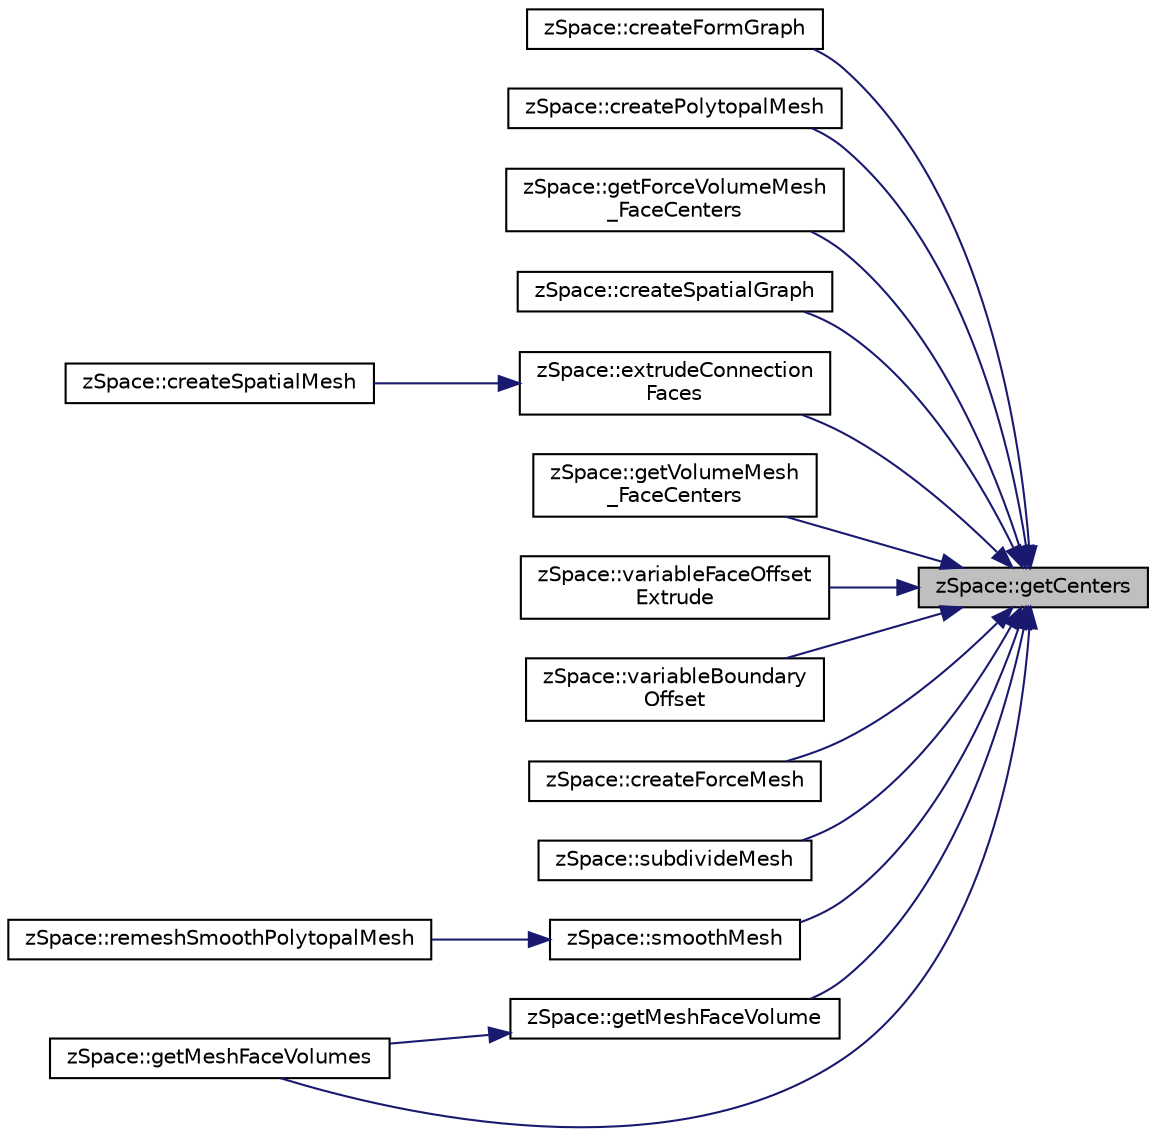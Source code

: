 digraph "zSpace::getCenters"
{
 // LATEX_PDF_SIZE
  edge [fontname="Helvetica",fontsize="10",labelfontname="Helvetica",labelfontsize="10"];
  node [fontname="Helvetica",fontsize="10",shape=record];
  rankdir="RL";
  Node3 [label="zSpace::getCenters",height=0.2,width=0.4,color="black", fillcolor="grey75", style="filled", fontcolor="black",tooltip="This method computes the centers of a all edges or faces of a zGraph/zMesh."];
  Node3 -> Node4 [dir="back",color="midnightblue",fontsize="10",style="solid",fontname="Helvetica"];
  Node4 [label="zSpace::createFormGraph",height=0.2,width=0.4,color="black", fillcolor="white", style="filled",URL="$group__z_polytopal.html#gaf287517e616400c266239e2aa3562b3e",tooltip="This method creates the center line graph based on the input volume meshes."];
  Node3 -> Node5 [dir="back",color="midnightblue",fontsize="10",style="solid",fontname="Helvetica"];
  Node5 [label="zSpace::createPolytopalMesh",height=0.2,width=0.4,color="black", fillcolor="white", style="filled",URL="$group__z_polytopal.html#gaf251bb68cd900abe02f923fa4f54686c",tooltip="This method creates the polytopal mesh based on the input volume mesh and its center line graph."];
  Node3 -> Node6 [dir="back",color="midnightblue",fontsize="10",style="solid",fontname="Helvetica"];
  Node6 [label="zSpace::getForceVolumeMesh\l_FaceCenters",height=0.2,width=0.4,color="black", fillcolor="white", style="filled",URL="$group__z_polytopal.html#gaeb40d88643b6b1e4cb5212a5d42902be",tooltip="This method computes the face centers of the input force volume mesh container and stores it in a 2 D..."];
  Node3 -> Node7 [dir="back",color="midnightblue",fontsize="10",style="solid",fontname="Helvetica"];
  Node7 [label="zSpace::createSpatialGraph",height=0.2,width=0.4,color="black", fillcolor="white", style="filled",URL="$group__z_spatial_structure.html#ga909062d435aba2040324f04b4b1e07a1",tooltip="This method creates the spatial graph based on the input volume meshes."];
  Node3 -> Node8 [dir="back",color="midnightblue",fontsize="10",style="solid",fontname="Helvetica"];
  Node8 [label="zSpace::extrudeConnection\lFaces",height=0.2,width=0.4,color="black", fillcolor="white", style="filled",URL="$group__z_spatial_structure.html#gab4c00e50a2b8f93f3b2d901d3c8a3055",tooltip=" "];
  Node8 -> Node9 [dir="back",color="midnightblue",fontsize="10",style="solid",fontname="Helvetica"];
  Node9 [label="zSpace::createSpatialMesh",height=0.2,width=0.4,color="black", fillcolor="white", style="filled",URL="$group__z_spatial_structure.html#ga33b7c2f2ce96ec2010fcf8980f4cbd50",tooltip="This method creates the polytopal mesh based on the input volume mesh and its center line graph."];
  Node3 -> Node10 [dir="back",color="midnightblue",fontsize="10",style="solid",fontname="Helvetica"];
  Node10 [label="zSpace::getVolumeMesh\l_FaceCenters",height=0.2,width=0.4,color="black", fillcolor="white", style="filled",URL="$group__z_spatial_structure.html#ga94f2594fbceb366af743fe2c2841ef70",tooltip="This method computes the face centers of the input volume mesh container and stores it in a 2 Dimensi..."];
  Node3 -> Node11 [dir="back",color="midnightblue",fontsize="10",style="solid",fontname="Helvetica"];
  Node11 [label="zSpace::variableFaceOffset\lExtrude",height=0.2,width=0.4,color="black", fillcolor="white", style="filled",URL="$group__z_variable_extrude.html#ga4b7753289e2df876a4577208825064e2",tooltip="This method offset extrudes the faces of the input mesh based on vertex / face color...."];
  Node3 -> Node12 [dir="back",color="midnightblue",fontsize="10",style="solid",fontname="Helvetica"];
  Node12 [label="zSpace::variableBoundary\lOffset",height=0.2,width=0.4,color="black", fillcolor="white", style="filled",URL="$group__z_variable_extrude.html#ga9c135fd7362c20a7c6eba655e7abc418",tooltip="This method offsets the boundary faces of the input mesh based on vertex color. It uses only the red ..."];
  Node3 -> Node13 [dir="back",color="midnightblue",fontsize="10",style="solid",fontname="Helvetica"];
  Node13 [label="zSpace::createForceMesh",height=0.2,width=0.4,color="black", fillcolor="white", style="filled",URL="$group__z_vault___t_n_a.html#ga25c838cdc81a084a1fffacb95da267a3",tooltip="This method computes the force mesh based on the thrust netwrok analysis."];
  Node3 -> Node14 [dir="back",color="midnightblue",fontsize="10",style="solid",fontname="Helvetica"];
  Node14 [label="zSpace::subdivideMesh",height=0.2,width=0.4,color="black", fillcolor="white", style="filled",URL="$group__z_mesh_modifiers.html#ga8c3af5dd0f40d6f82fd23ceead47dc64",tooltip="This method subdivides all the faces and edges of the mesh."];
  Node3 -> Node15 [dir="back",color="midnightblue",fontsize="10",style="solid",fontname="Helvetica"];
  Node15 [label="zSpace::smoothMesh",height=0.2,width=0.4,color="black", fillcolor="white", style="filled",URL="$group__z_mesh_modifiers.html#ga41f9be96453c21ac7b33b2991c284775",tooltip="This method applies Catmull-Clark subdivision to the mesh."];
  Node15 -> Node16 [dir="back",color="midnightblue",fontsize="10",style="solid",fontname="Helvetica"];
  Node16 [label="zSpace::remeshSmoothPolytopalMesh",height=0.2,width=0.4,color="black", fillcolor="white", style="filled",URL="$group__z_polytopal.html#ga5dd7e372cf8287c0434778b2e58d41f1",tooltip="This method remeshes the smoothed polytopal mesh to have rulings in ony one direction."];
  Node3 -> Node17 [dir="back",color="midnightblue",fontsize="10",style="solid",fontname="Helvetica"];
  Node17 [label="zSpace::getMeshFaceVolume",height=0.2,width=0.4,color="black", fillcolor="white", style="filled",URL="$group__z_mesh_utilities.html#gab9dcf47533903c7745cf029d4808830a",tooltip="This method computes the volume of the polyhedras formed by the face vertices and the face center of ..."];
  Node17 -> Node18 [dir="back",color="midnightblue",fontsize="10",style="solid",fontname="Helvetica"];
  Node18 [label="zSpace::getMeshFaceVolumes",height=0.2,width=0.4,color="black", fillcolor="white", style="filled",URL="$group__z_mesh_utilities.html#gaec25d42556bd5880326704ba3d53d38b",tooltip="This method computes the volume of the polyhedras formed by the face vertices and the face center for..."];
  Node3 -> Node18 [dir="back",color="midnightblue",fontsize="10",style="solid",fontname="Helvetica"];
}
